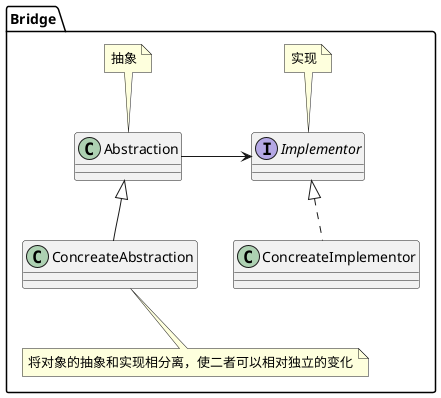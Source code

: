 @startuml
package Bridge{
    class Abstraction
    note top:抽象
    interface Implementor
    note top:实现
   Abstraction -> Implementor
   class ConcreateAbstraction
   note bottom:将对象的抽象和实现相分离，使二者可以相对独立的变化
   class ConcreateAbstraction extends Abstraction
   class ConcreateImplementor implements Implementor

}
@enduml
